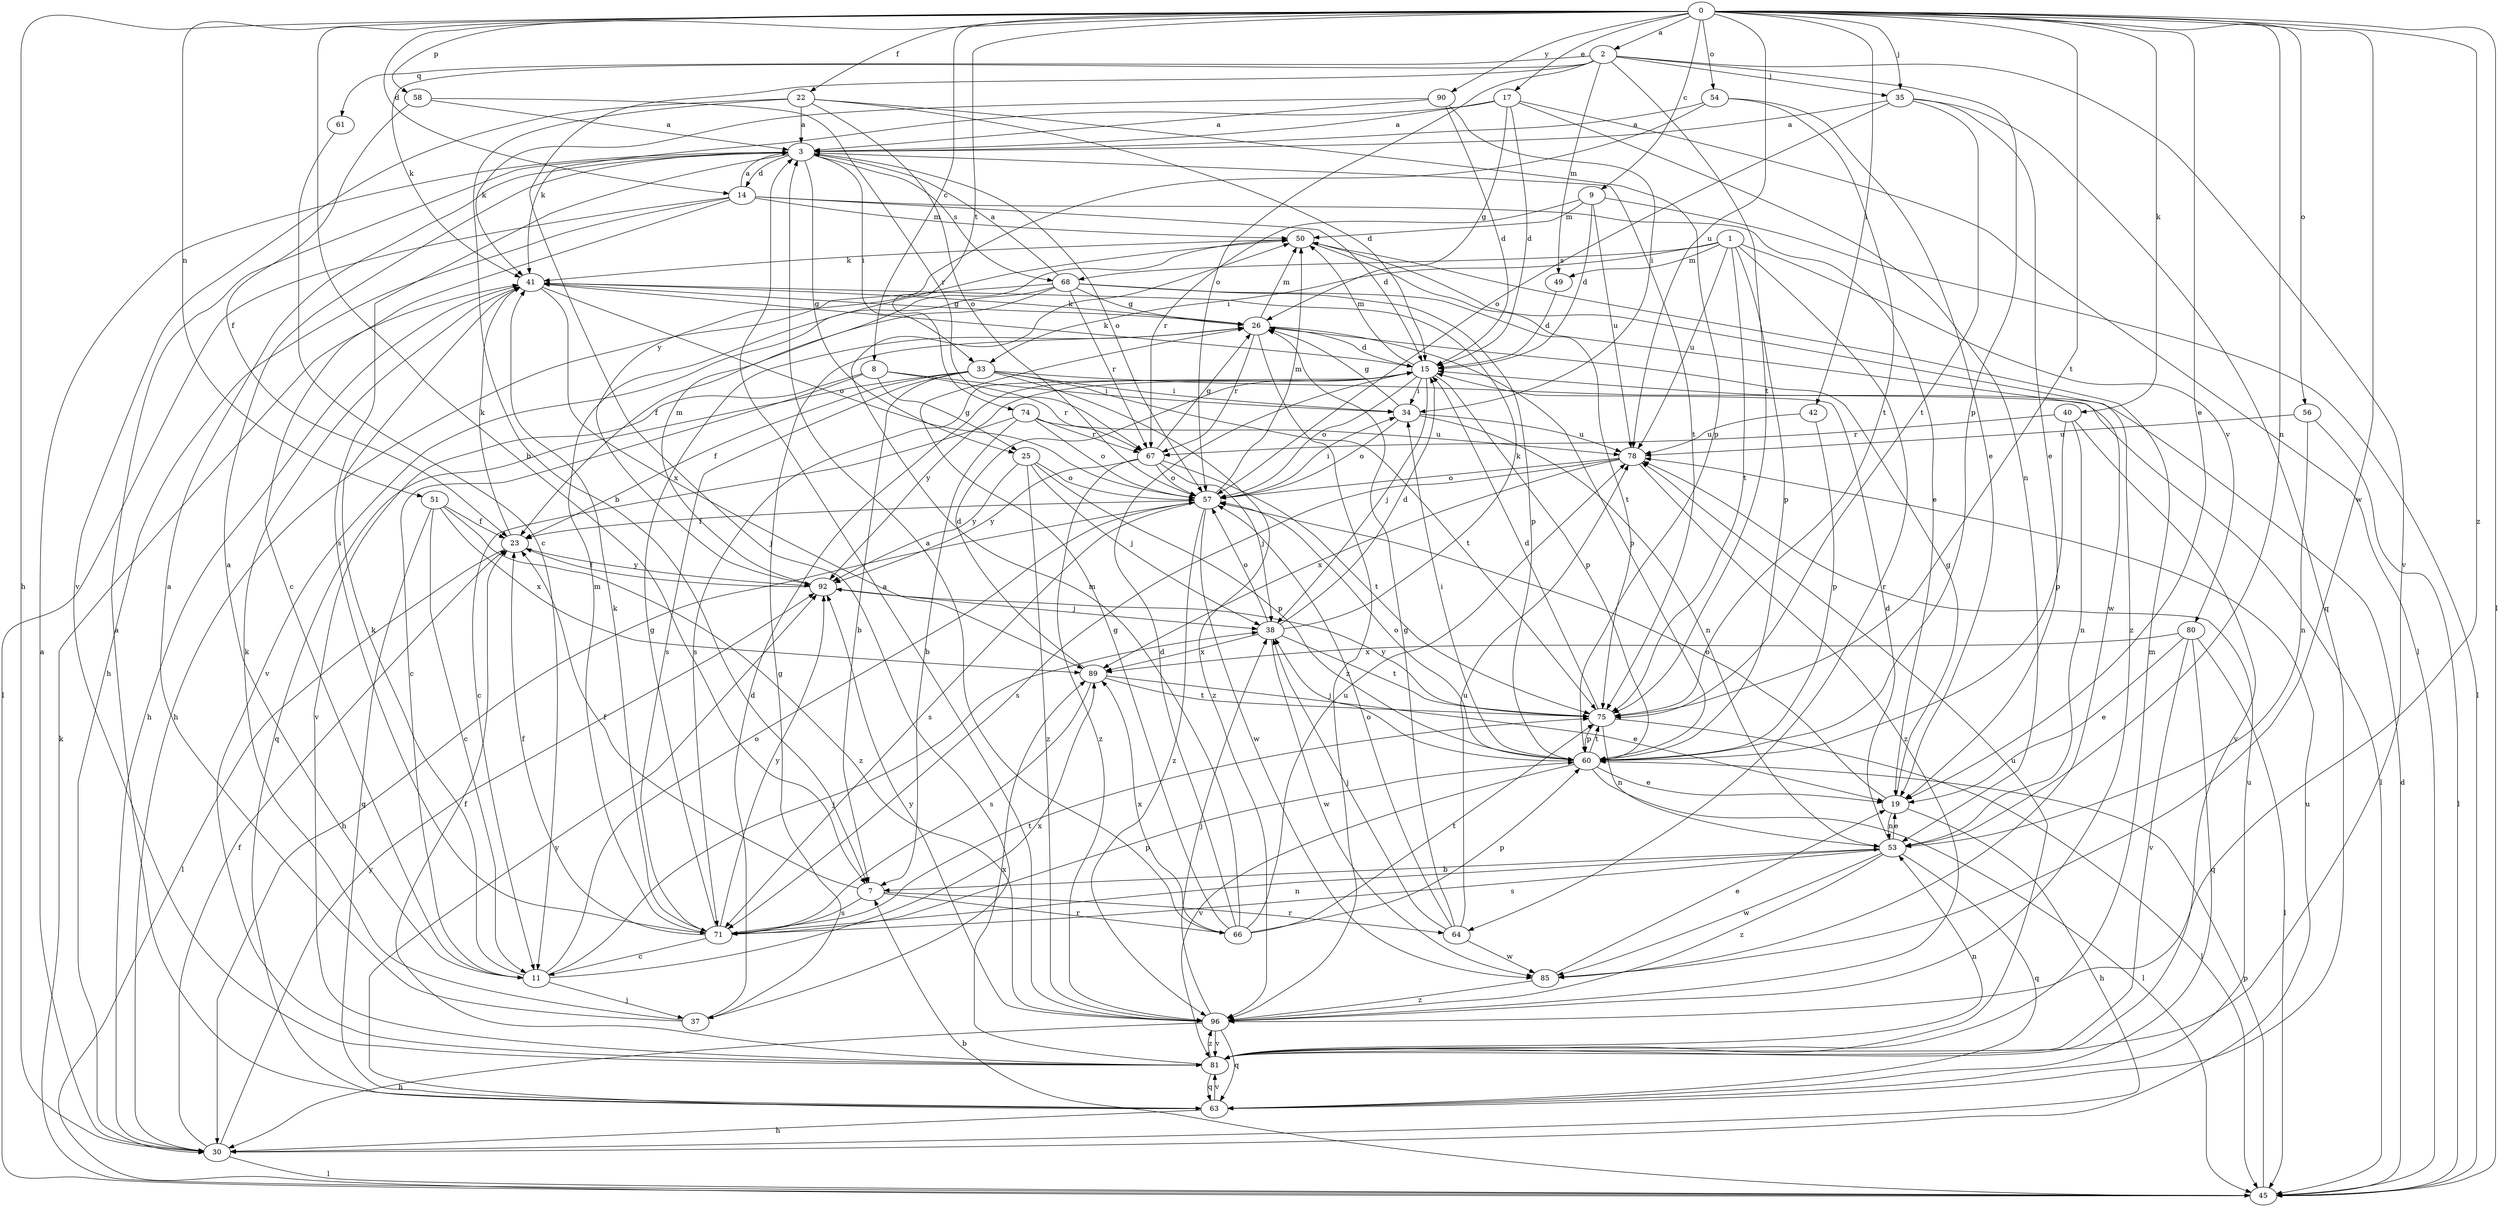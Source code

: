 strict digraph  {
0;
1;
2;
3;
7;
8;
9;
11;
14;
15;
17;
19;
22;
23;
25;
26;
30;
33;
34;
35;
37;
38;
40;
41;
42;
45;
49;
50;
51;
53;
54;
56;
57;
58;
60;
61;
63;
64;
66;
67;
68;
71;
74;
75;
78;
80;
81;
85;
89;
90;
92;
96;
0 -> 2  [label=a];
0 -> 7  [label=b];
0 -> 8  [label=c];
0 -> 9  [label=c];
0 -> 14  [label=d];
0 -> 17  [label=e];
0 -> 19  [label=e];
0 -> 22  [label=f];
0 -> 30  [label=h];
0 -> 35  [label=j];
0 -> 40  [label=k];
0 -> 42  [label=l];
0 -> 45  [label=l];
0 -> 51  [label=n];
0 -> 53  [label=n];
0 -> 54  [label=o];
0 -> 56  [label=o];
0 -> 58  [label=p];
0 -> 74  [label=t];
0 -> 75  [label=t];
0 -> 78  [label=u];
0 -> 85  [label=w];
0 -> 90  [label=y];
0 -> 96  [label=z];
1 -> 33  [label=i];
1 -> 49  [label=m];
1 -> 60  [label=p];
1 -> 64  [label=r];
1 -> 68  [label=s];
1 -> 75  [label=t];
1 -> 78  [label=u];
1 -> 80  [label=v];
2 -> 35  [label=j];
2 -> 37  [label=j];
2 -> 41  [label=k];
2 -> 49  [label=m];
2 -> 57  [label=o];
2 -> 60  [label=p];
2 -> 61  [label=q];
2 -> 75  [label=t];
2 -> 81  [label=v];
3 -> 14  [label=d];
3 -> 25  [label=g];
3 -> 33  [label=i];
3 -> 57  [label=o];
3 -> 68  [label=s];
3 -> 71  [label=s];
3 -> 75  [label=t];
7 -> 23  [label=f];
7 -> 64  [label=r];
7 -> 66  [label=r];
7 -> 71  [label=s];
8 -> 11  [label=c];
8 -> 25  [label=g];
8 -> 34  [label=i];
8 -> 67  [label=r];
8 -> 81  [label=v];
9 -> 15  [label=d];
9 -> 45  [label=l];
9 -> 50  [label=m];
9 -> 67  [label=r];
9 -> 78  [label=u];
11 -> 3  [label=a];
11 -> 37  [label=j];
11 -> 38  [label=j];
11 -> 41  [label=k];
11 -> 57  [label=o];
11 -> 89  [label=x];
14 -> 3  [label=a];
14 -> 11  [label=c];
14 -> 15  [label=d];
14 -> 19  [label=e];
14 -> 30  [label=h];
14 -> 45  [label=l];
14 -> 50  [label=m];
15 -> 34  [label=i];
15 -> 38  [label=j];
15 -> 41  [label=k];
15 -> 50  [label=m];
15 -> 57  [label=o];
15 -> 60  [label=p];
15 -> 71  [label=s];
15 -> 92  [label=y];
17 -> 3  [label=a];
17 -> 15  [label=d];
17 -> 26  [label=g];
17 -> 41  [label=k];
17 -> 45  [label=l];
17 -> 53  [label=n];
19 -> 26  [label=g];
19 -> 30  [label=h];
19 -> 53  [label=n];
19 -> 57  [label=o];
22 -> 3  [label=a];
22 -> 7  [label=b];
22 -> 15  [label=d];
22 -> 57  [label=o];
22 -> 60  [label=p];
22 -> 81  [label=v];
23 -> 41  [label=k];
23 -> 45  [label=l];
23 -> 92  [label=y];
25 -> 38  [label=j];
25 -> 57  [label=o];
25 -> 60  [label=p];
25 -> 92  [label=y];
25 -> 96  [label=z];
26 -> 15  [label=d];
26 -> 41  [label=k];
26 -> 50  [label=m];
26 -> 60  [label=p];
26 -> 67  [label=r];
26 -> 96  [label=z];
30 -> 3  [label=a];
30 -> 23  [label=f];
30 -> 45  [label=l];
30 -> 78  [label=u];
30 -> 92  [label=y];
33 -> 7  [label=b];
33 -> 23  [label=f];
33 -> 34  [label=i];
33 -> 45  [label=l];
33 -> 63  [label=q];
33 -> 71  [label=s];
33 -> 75  [label=t];
33 -> 96  [label=z];
34 -> 26  [label=g];
34 -> 53  [label=n];
34 -> 57  [label=o];
34 -> 78  [label=u];
35 -> 3  [label=a];
35 -> 19  [label=e];
35 -> 57  [label=o];
35 -> 63  [label=q];
35 -> 75  [label=t];
37 -> 3  [label=a];
37 -> 15  [label=d];
37 -> 26  [label=g];
37 -> 41  [label=k];
38 -> 15  [label=d];
38 -> 41  [label=k];
38 -> 57  [label=o];
38 -> 75  [label=t];
38 -> 85  [label=w];
38 -> 89  [label=x];
40 -> 53  [label=n];
40 -> 60  [label=p];
40 -> 67  [label=r];
40 -> 81  [label=v];
41 -> 26  [label=g];
41 -> 30  [label=h];
41 -> 57  [label=o];
41 -> 89  [label=x];
42 -> 60  [label=p];
42 -> 78  [label=u];
45 -> 7  [label=b];
45 -> 15  [label=d];
45 -> 41  [label=k];
45 -> 60  [label=p];
49 -> 15  [label=d];
50 -> 41  [label=k];
50 -> 85  [label=w];
50 -> 96  [label=z];
51 -> 11  [label=c];
51 -> 23  [label=f];
51 -> 63  [label=q];
51 -> 89  [label=x];
51 -> 96  [label=z];
53 -> 7  [label=b];
53 -> 15  [label=d];
53 -> 19  [label=e];
53 -> 63  [label=q];
53 -> 71  [label=s];
53 -> 85  [label=w];
53 -> 96  [label=z];
54 -> 3  [label=a];
54 -> 19  [label=e];
54 -> 75  [label=t];
54 -> 92  [label=y];
56 -> 45  [label=l];
56 -> 53  [label=n];
56 -> 78  [label=u];
57 -> 23  [label=f];
57 -> 30  [label=h];
57 -> 34  [label=i];
57 -> 50  [label=m];
57 -> 71  [label=s];
57 -> 85  [label=w];
57 -> 96  [label=z];
58 -> 3  [label=a];
58 -> 23  [label=f];
58 -> 67  [label=r];
60 -> 19  [label=e];
60 -> 34  [label=i];
60 -> 38  [label=j];
60 -> 45  [label=l];
60 -> 57  [label=o];
60 -> 75  [label=t];
60 -> 81  [label=v];
61 -> 11  [label=c];
63 -> 3  [label=a];
63 -> 30  [label=h];
63 -> 78  [label=u];
63 -> 81  [label=v];
63 -> 92  [label=y];
64 -> 26  [label=g];
64 -> 38  [label=j];
64 -> 57  [label=o];
64 -> 78  [label=u];
64 -> 85  [label=w];
66 -> 3  [label=a];
66 -> 15  [label=d];
66 -> 26  [label=g];
66 -> 50  [label=m];
66 -> 60  [label=p];
66 -> 75  [label=t];
66 -> 78  [label=u];
66 -> 89  [label=x];
67 -> 26  [label=g];
67 -> 38  [label=j];
67 -> 57  [label=o];
67 -> 75  [label=t];
67 -> 92  [label=y];
67 -> 96  [label=z];
68 -> 3  [label=a];
68 -> 23  [label=f];
68 -> 26  [label=g];
68 -> 30  [label=h];
68 -> 60  [label=p];
68 -> 67  [label=r];
68 -> 75  [label=t];
68 -> 81  [label=v];
71 -> 11  [label=c];
71 -> 23  [label=f];
71 -> 26  [label=g];
71 -> 41  [label=k];
71 -> 50  [label=m];
71 -> 53  [label=n];
71 -> 60  [label=p];
71 -> 75  [label=t];
71 -> 92  [label=y];
74 -> 7  [label=b];
74 -> 11  [label=c];
74 -> 57  [label=o];
74 -> 67  [label=r];
74 -> 78  [label=u];
75 -> 15  [label=d];
75 -> 45  [label=l];
75 -> 53  [label=n];
75 -> 60  [label=p];
75 -> 92  [label=y];
78 -> 57  [label=o];
78 -> 71  [label=s];
78 -> 89  [label=x];
78 -> 96  [label=z];
80 -> 19  [label=e];
80 -> 45  [label=l];
80 -> 63  [label=q];
80 -> 81  [label=v];
80 -> 89  [label=x];
81 -> 23  [label=f];
81 -> 50  [label=m];
81 -> 53  [label=n];
81 -> 63  [label=q];
81 -> 78  [label=u];
81 -> 89  [label=x];
81 -> 96  [label=z];
85 -> 19  [label=e];
85 -> 96  [label=z];
89 -> 15  [label=d];
89 -> 19  [label=e];
89 -> 71  [label=s];
89 -> 75  [label=t];
90 -> 3  [label=a];
90 -> 15  [label=d];
90 -> 34  [label=i];
90 -> 41  [label=k];
92 -> 23  [label=f];
92 -> 38  [label=j];
92 -> 50  [label=m];
96 -> 3  [label=a];
96 -> 30  [label=h];
96 -> 38  [label=j];
96 -> 63  [label=q];
96 -> 81  [label=v];
96 -> 92  [label=y];
}
